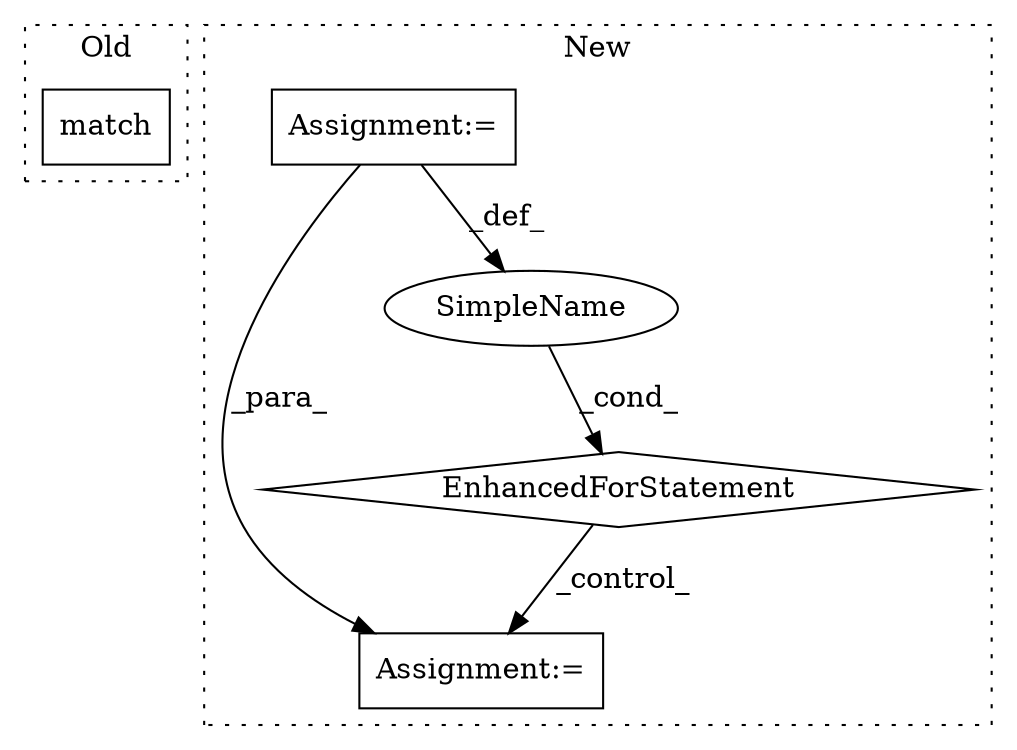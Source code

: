 digraph G {
subgraph cluster0 {
1 [label="match" a="32" s="1646,1659" l="6,1" shape="box"];
label = "Old";
style="dotted";
}
subgraph cluster1 {
2 [label="EnhancedForStatement" a="70" s="1251,1395" l="90,2" shape="diamond"];
3 [label="Assignment:=" a="7" s="1251,1395" l="90,2" shape="box"];
4 [label="Assignment:=" a="7" s="1992" l="1" shape="box"];
5 [label="SimpleName" a="42" s="1345" l="6" shape="ellipse"];
label = "New";
style="dotted";
}
2 -> 4 [label="_control_"];
3 -> 4 [label="_para_"];
3 -> 5 [label="_def_"];
5 -> 2 [label="_cond_"];
}